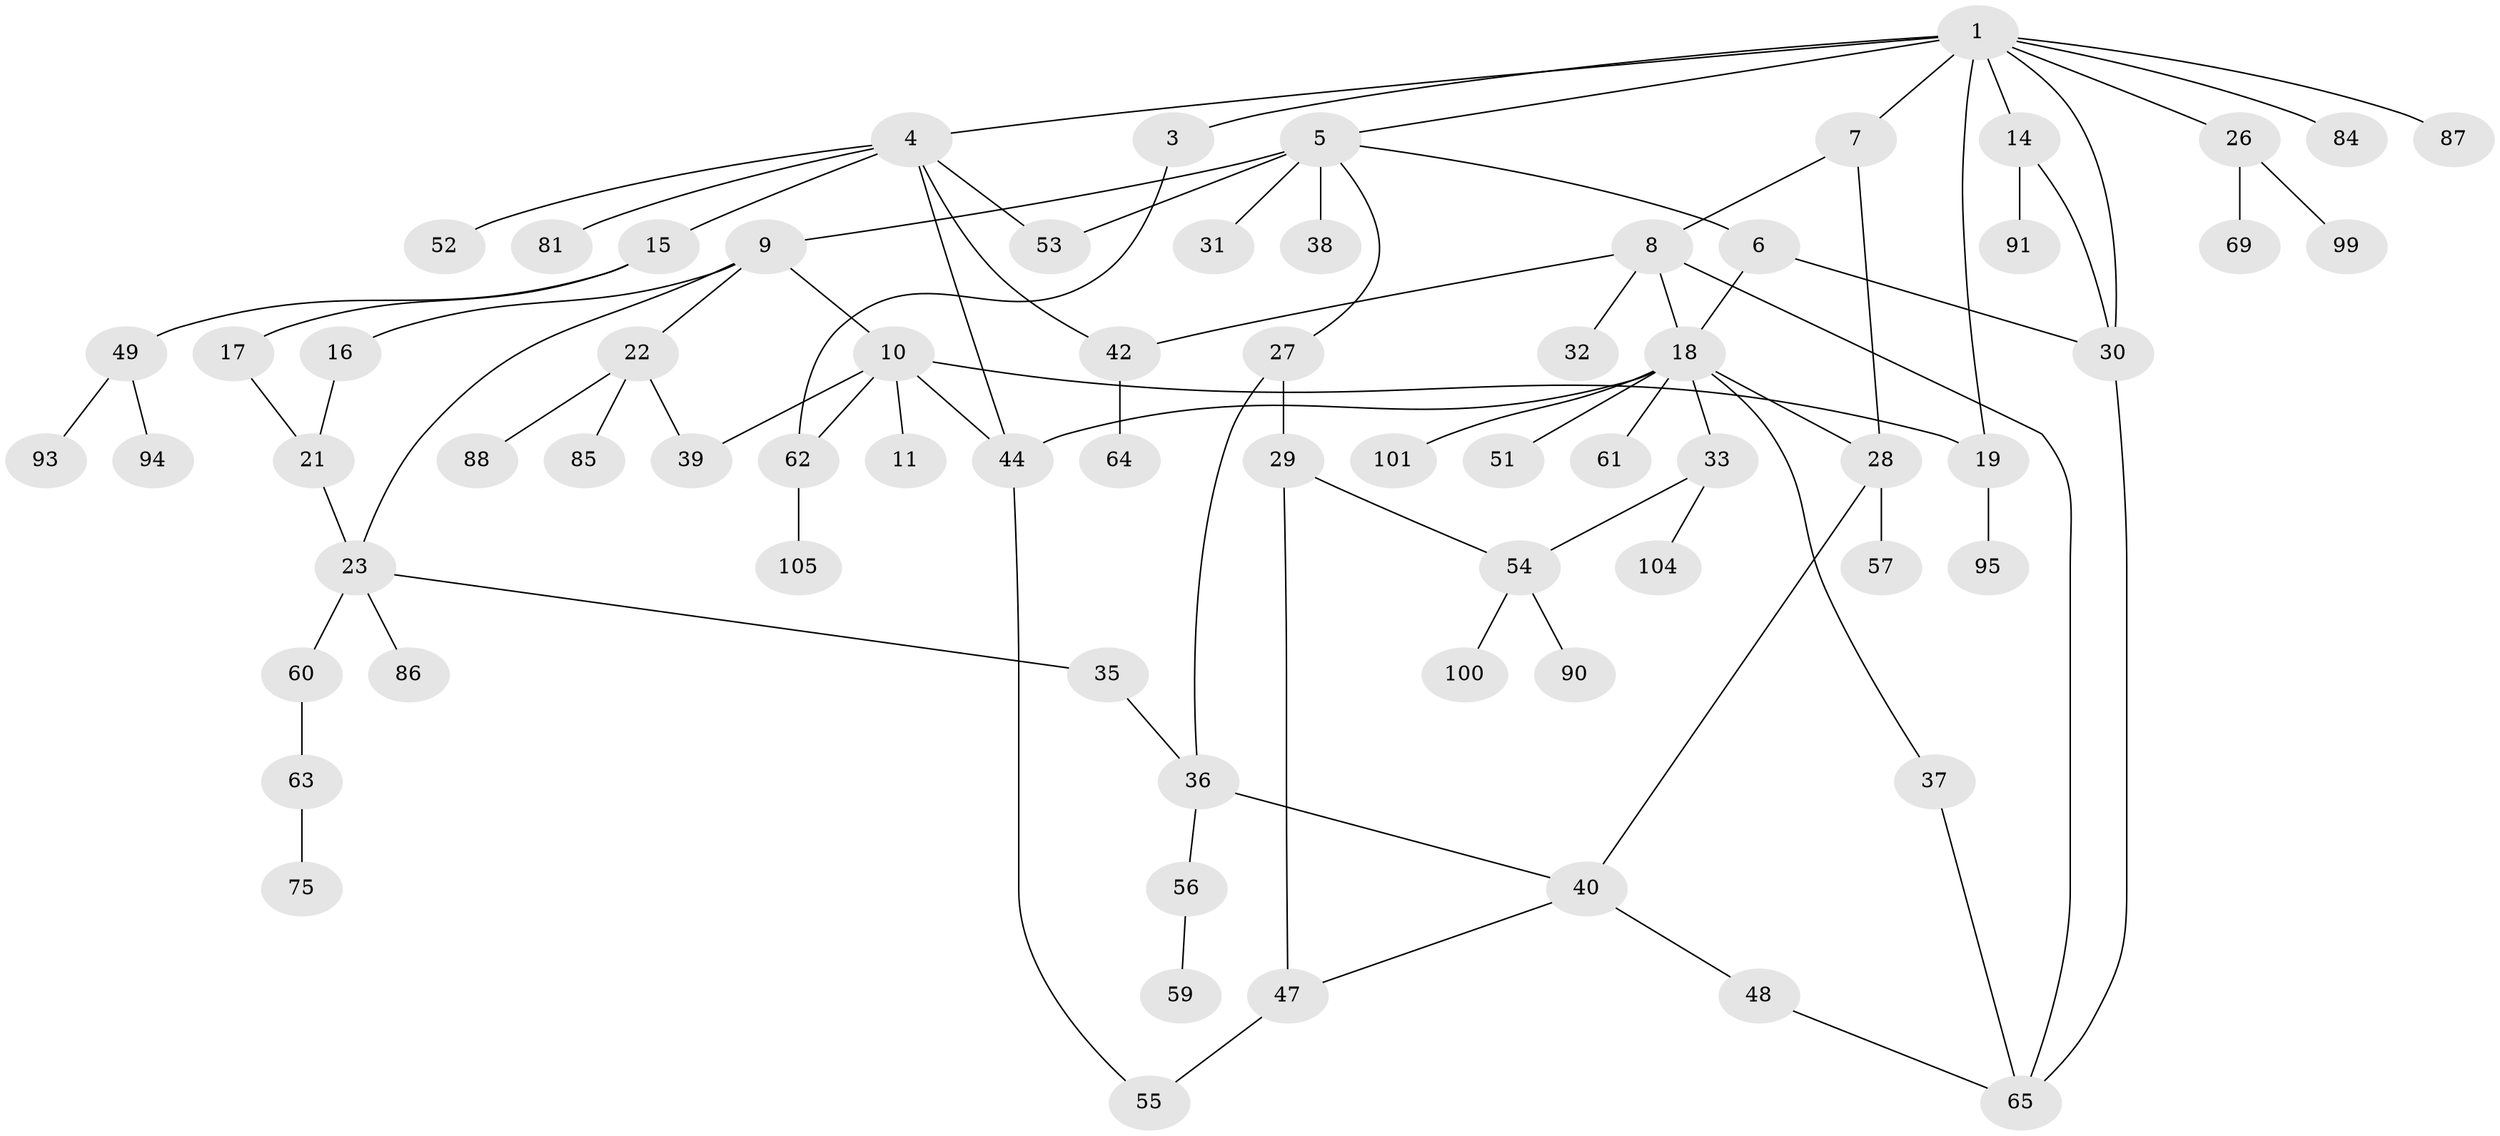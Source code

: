 // Generated by graph-tools (version 1.1) at 2025/23/03/03/25 07:23:31]
// undirected, 70 vertices, 90 edges
graph export_dot {
graph [start="1"]
  node [color=gray90,style=filled];
  1 [super="+2"];
  3;
  4 [super="+13"];
  5 [super="+12"];
  6 [super="+76"];
  7 [super="+24"];
  8 [super="+102"];
  9;
  10 [super="+50"];
  11 [super="+106"];
  14 [super="+41"];
  15 [super="+20"];
  16 [super="+77"];
  17;
  18 [super="+25"];
  19 [super="+45"];
  21 [super="+73"];
  22 [super="+67"];
  23;
  26 [super="+83"];
  27;
  28 [super="+43"];
  29 [super="+97"];
  30 [super="+34"];
  31;
  32;
  33 [super="+70"];
  35 [super="+74"];
  36 [super="+103"];
  37 [super="+79"];
  38;
  39;
  40 [super="+46"];
  42;
  44 [super="+58"];
  47;
  48;
  49 [super="+72"];
  51;
  52;
  53;
  54 [super="+66"];
  55 [super="+71"];
  56 [super="+92"];
  57;
  59 [super="+80"];
  60;
  61;
  62 [super="+68"];
  63 [super="+78"];
  64;
  65 [super="+82"];
  69 [super="+96"];
  75;
  81;
  84;
  85;
  86 [super="+98"];
  87 [super="+89"];
  88;
  90;
  91;
  93;
  94;
  95;
  99;
  100;
  101;
  104;
  105;
  1 -- 4;
  1 -- 7;
  1 -- 14;
  1 -- 19;
  1 -- 84;
  1 -- 30;
  1 -- 3;
  1 -- 5;
  1 -- 87;
  1 -- 26;
  3 -- 62;
  4 -- 42;
  4 -- 81;
  4 -- 52;
  4 -- 53;
  4 -- 44;
  4 -- 15;
  5 -- 6;
  5 -- 9;
  5 -- 31;
  5 -- 38;
  5 -- 53;
  5 -- 27;
  6 -- 18;
  6 -- 30;
  7 -- 8;
  7 -- 28;
  8 -- 18;
  8 -- 32;
  8 -- 42;
  8 -- 65;
  9 -- 10;
  9 -- 16;
  9 -- 22;
  9 -- 23;
  10 -- 11;
  10 -- 39;
  10 -- 62;
  10 -- 19;
  10 -- 44;
  14 -- 30;
  14 -- 91;
  15 -- 17;
  15 -- 49;
  16 -- 21;
  17 -- 21;
  18 -- 28;
  18 -- 33;
  18 -- 61;
  18 -- 101;
  18 -- 51;
  18 -- 37;
  18 -- 44;
  19 -- 95;
  21 -- 23 [weight=2];
  22 -- 85;
  22 -- 88;
  22 -- 39;
  23 -- 35;
  23 -- 60;
  23 -- 86;
  26 -- 69;
  26 -- 99;
  27 -- 29;
  27 -- 36;
  28 -- 40;
  28 -- 57;
  29 -- 54;
  29 -- 47;
  30 -- 65;
  33 -- 104;
  33 -- 54;
  35 -- 36;
  36 -- 56;
  36 -- 40;
  37 -- 65;
  40 -- 47;
  40 -- 48;
  42 -- 64;
  44 -- 55;
  47 -- 55;
  48 -- 65;
  49 -- 93;
  49 -- 94;
  54 -- 90;
  54 -- 100;
  56 -- 59;
  60 -- 63;
  62 -- 105;
  63 -- 75;
}
